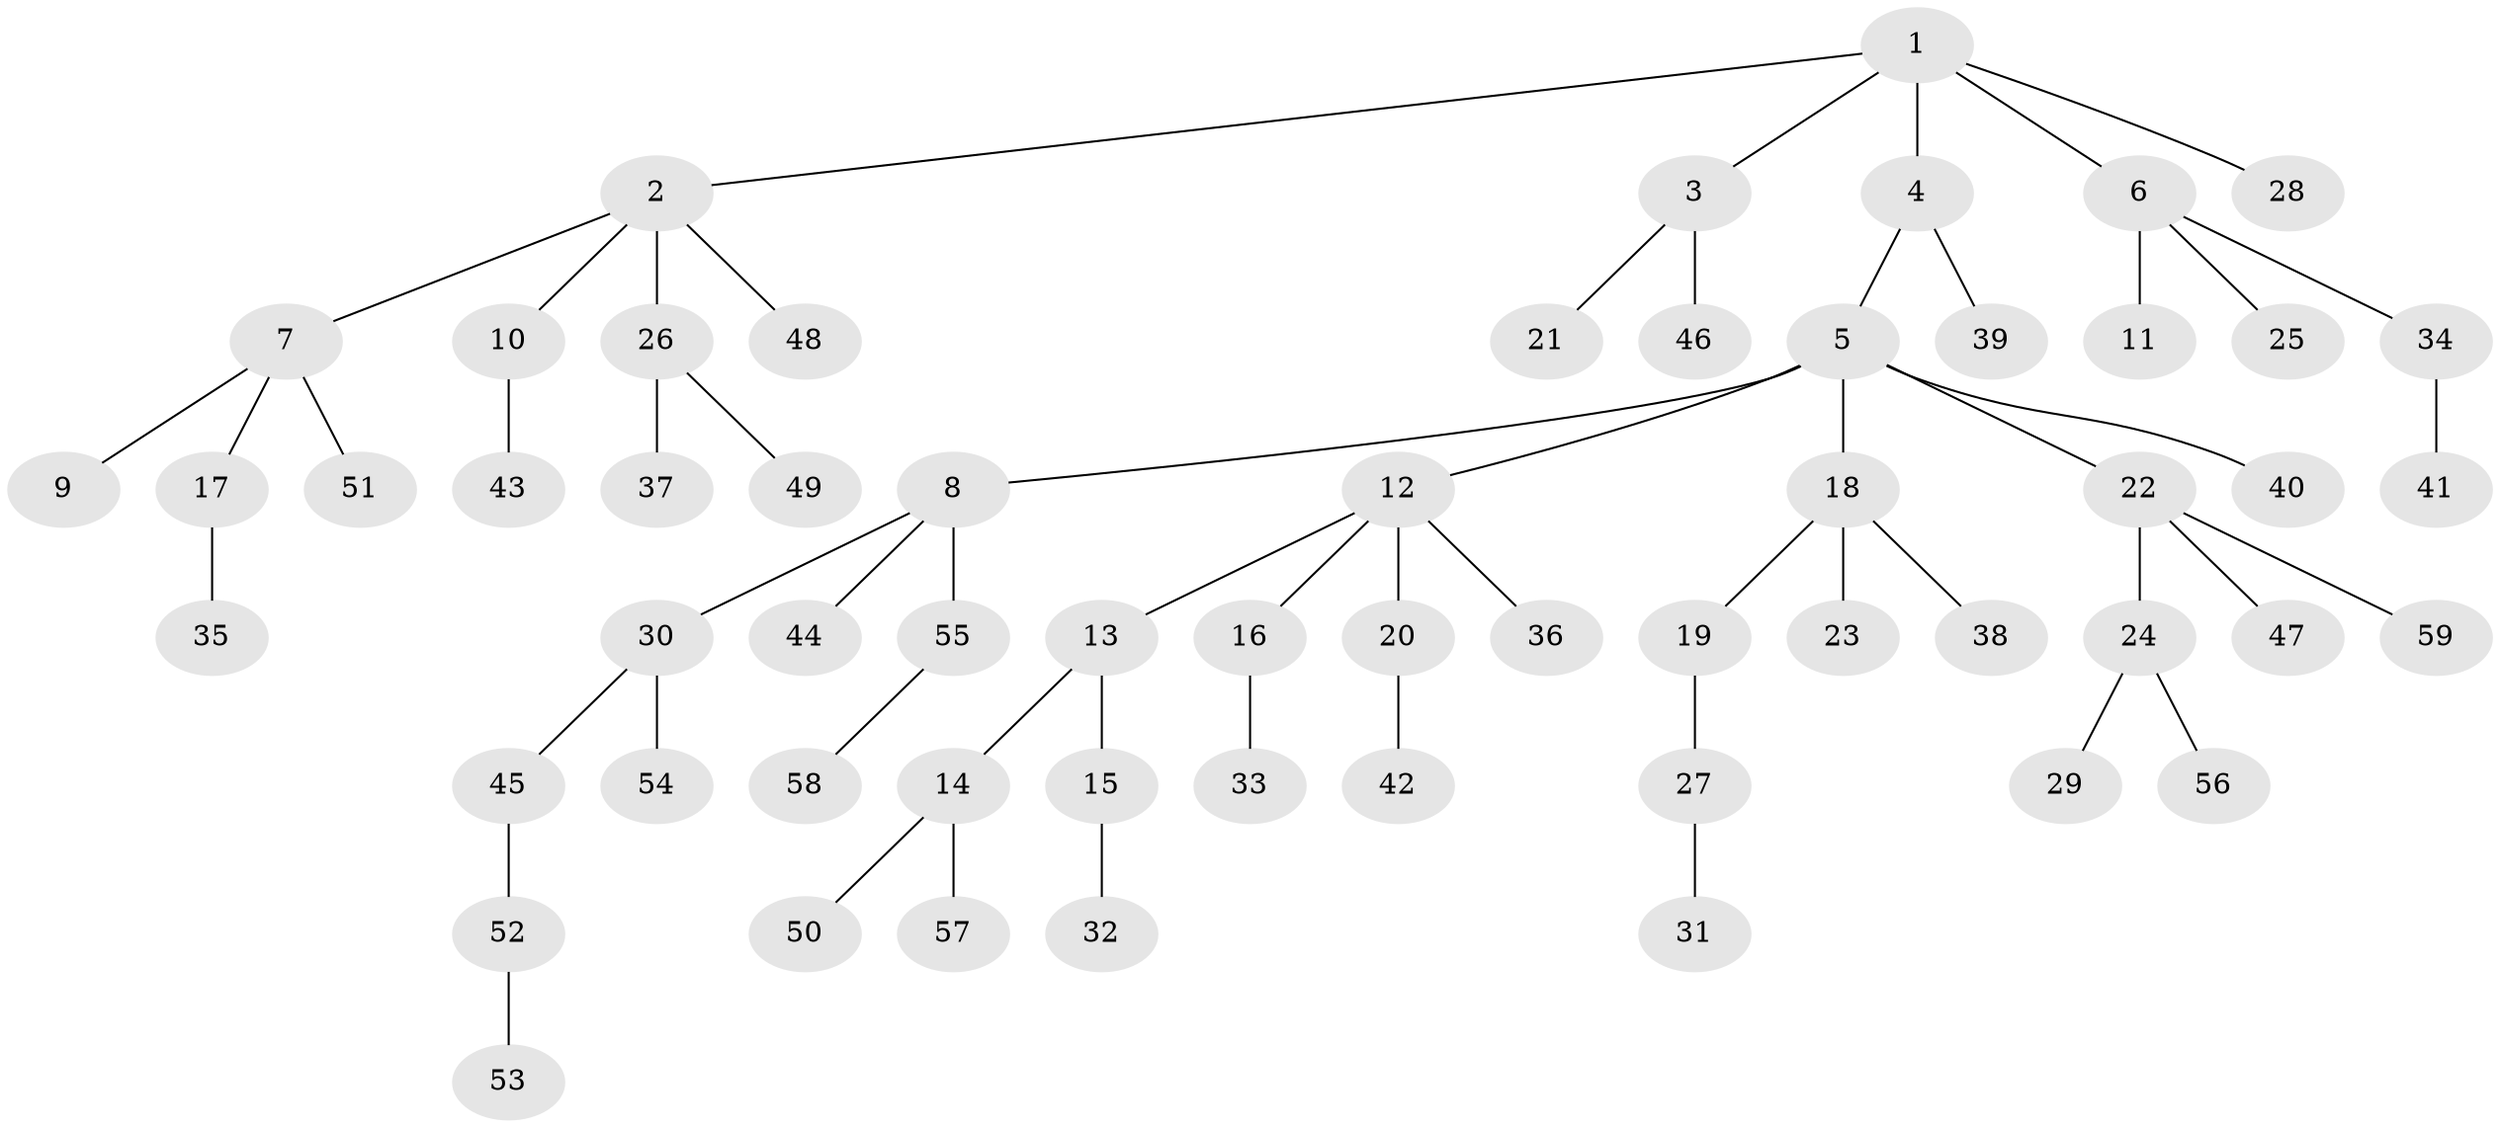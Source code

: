 // Generated by graph-tools (version 1.1) at 2025/11/02/27/25 16:11:28]
// undirected, 59 vertices, 58 edges
graph export_dot {
graph [start="1"]
  node [color=gray90,style=filled];
  1;
  2;
  3;
  4;
  5;
  6;
  7;
  8;
  9;
  10;
  11;
  12;
  13;
  14;
  15;
  16;
  17;
  18;
  19;
  20;
  21;
  22;
  23;
  24;
  25;
  26;
  27;
  28;
  29;
  30;
  31;
  32;
  33;
  34;
  35;
  36;
  37;
  38;
  39;
  40;
  41;
  42;
  43;
  44;
  45;
  46;
  47;
  48;
  49;
  50;
  51;
  52;
  53;
  54;
  55;
  56;
  57;
  58;
  59;
  1 -- 2;
  1 -- 3;
  1 -- 4;
  1 -- 6;
  1 -- 28;
  2 -- 7;
  2 -- 10;
  2 -- 26;
  2 -- 48;
  3 -- 21;
  3 -- 46;
  4 -- 5;
  4 -- 39;
  5 -- 8;
  5 -- 12;
  5 -- 18;
  5 -- 22;
  5 -- 40;
  6 -- 11;
  6 -- 25;
  6 -- 34;
  7 -- 9;
  7 -- 17;
  7 -- 51;
  8 -- 30;
  8 -- 44;
  8 -- 55;
  10 -- 43;
  12 -- 13;
  12 -- 16;
  12 -- 20;
  12 -- 36;
  13 -- 14;
  13 -- 15;
  14 -- 50;
  14 -- 57;
  15 -- 32;
  16 -- 33;
  17 -- 35;
  18 -- 19;
  18 -- 23;
  18 -- 38;
  19 -- 27;
  20 -- 42;
  22 -- 24;
  22 -- 47;
  22 -- 59;
  24 -- 29;
  24 -- 56;
  26 -- 37;
  26 -- 49;
  27 -- 31;
  30 -- 45;
  30 -- 54;
  34 -- 41;
  45 -- 52;
  52 -- 53;
  55 -- 58;
}
